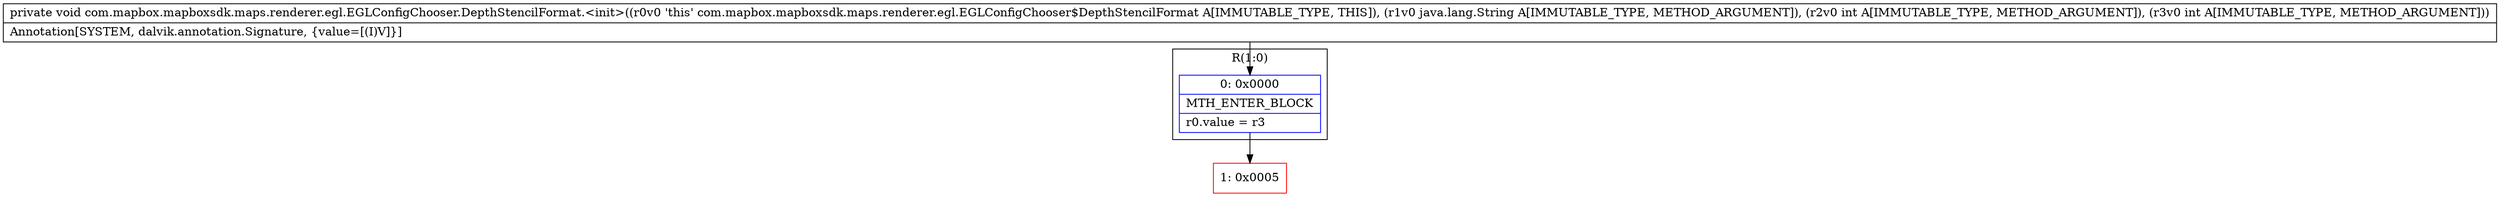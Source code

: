 digraph "CFG forcom.mapbox.mapboxsdk.maps.renderer.egl.EGLConfigChooser.DepthStencilFormat.\<init\>(Ljava\/lang\/String;II)V" {
subgraph cluster_Region_772370637 {
label = "R(1:0)";
node [shape=record,color=blue];
Node_0 [shape=record,label="{0\:\ 0x0000|MTH_ENTER_BLOCK\l|r0.value = r3\l}"];
}
Node_1 [shape=record,color=red,label="{1\:\ 0x0005}"];
MethodNode[shape=record,label="{private void com.mapbox.mapboxsdk.maps.renderer.egl.EGLConfigChooser.DepthStencilFormat.\<init\>((r0v0 'this' com.mapbox.mapboxsdk.maps.renderer.egl.EGLConfigChooser$DepthStencilFormat A[IMMUTABLE_TYPE, THIS]), (r1v0 java.lang.String A[IMMUTABLE_TYPE, METHOD_ARGUMENT]), (r2v0 int A[IMMUTABLE_TYPE, METHOD_ARGUMENT]), (r3v0 int A[IMMUTABLE_TYPE, METHOD_ARGUMENT]))  | Annotation[SYSTEM, dalvik.annotation.Signature, \{value=[(I)V]\}]\l}"];
MethodNode -> Node_0;
Node_0 -> Node_1;
}

